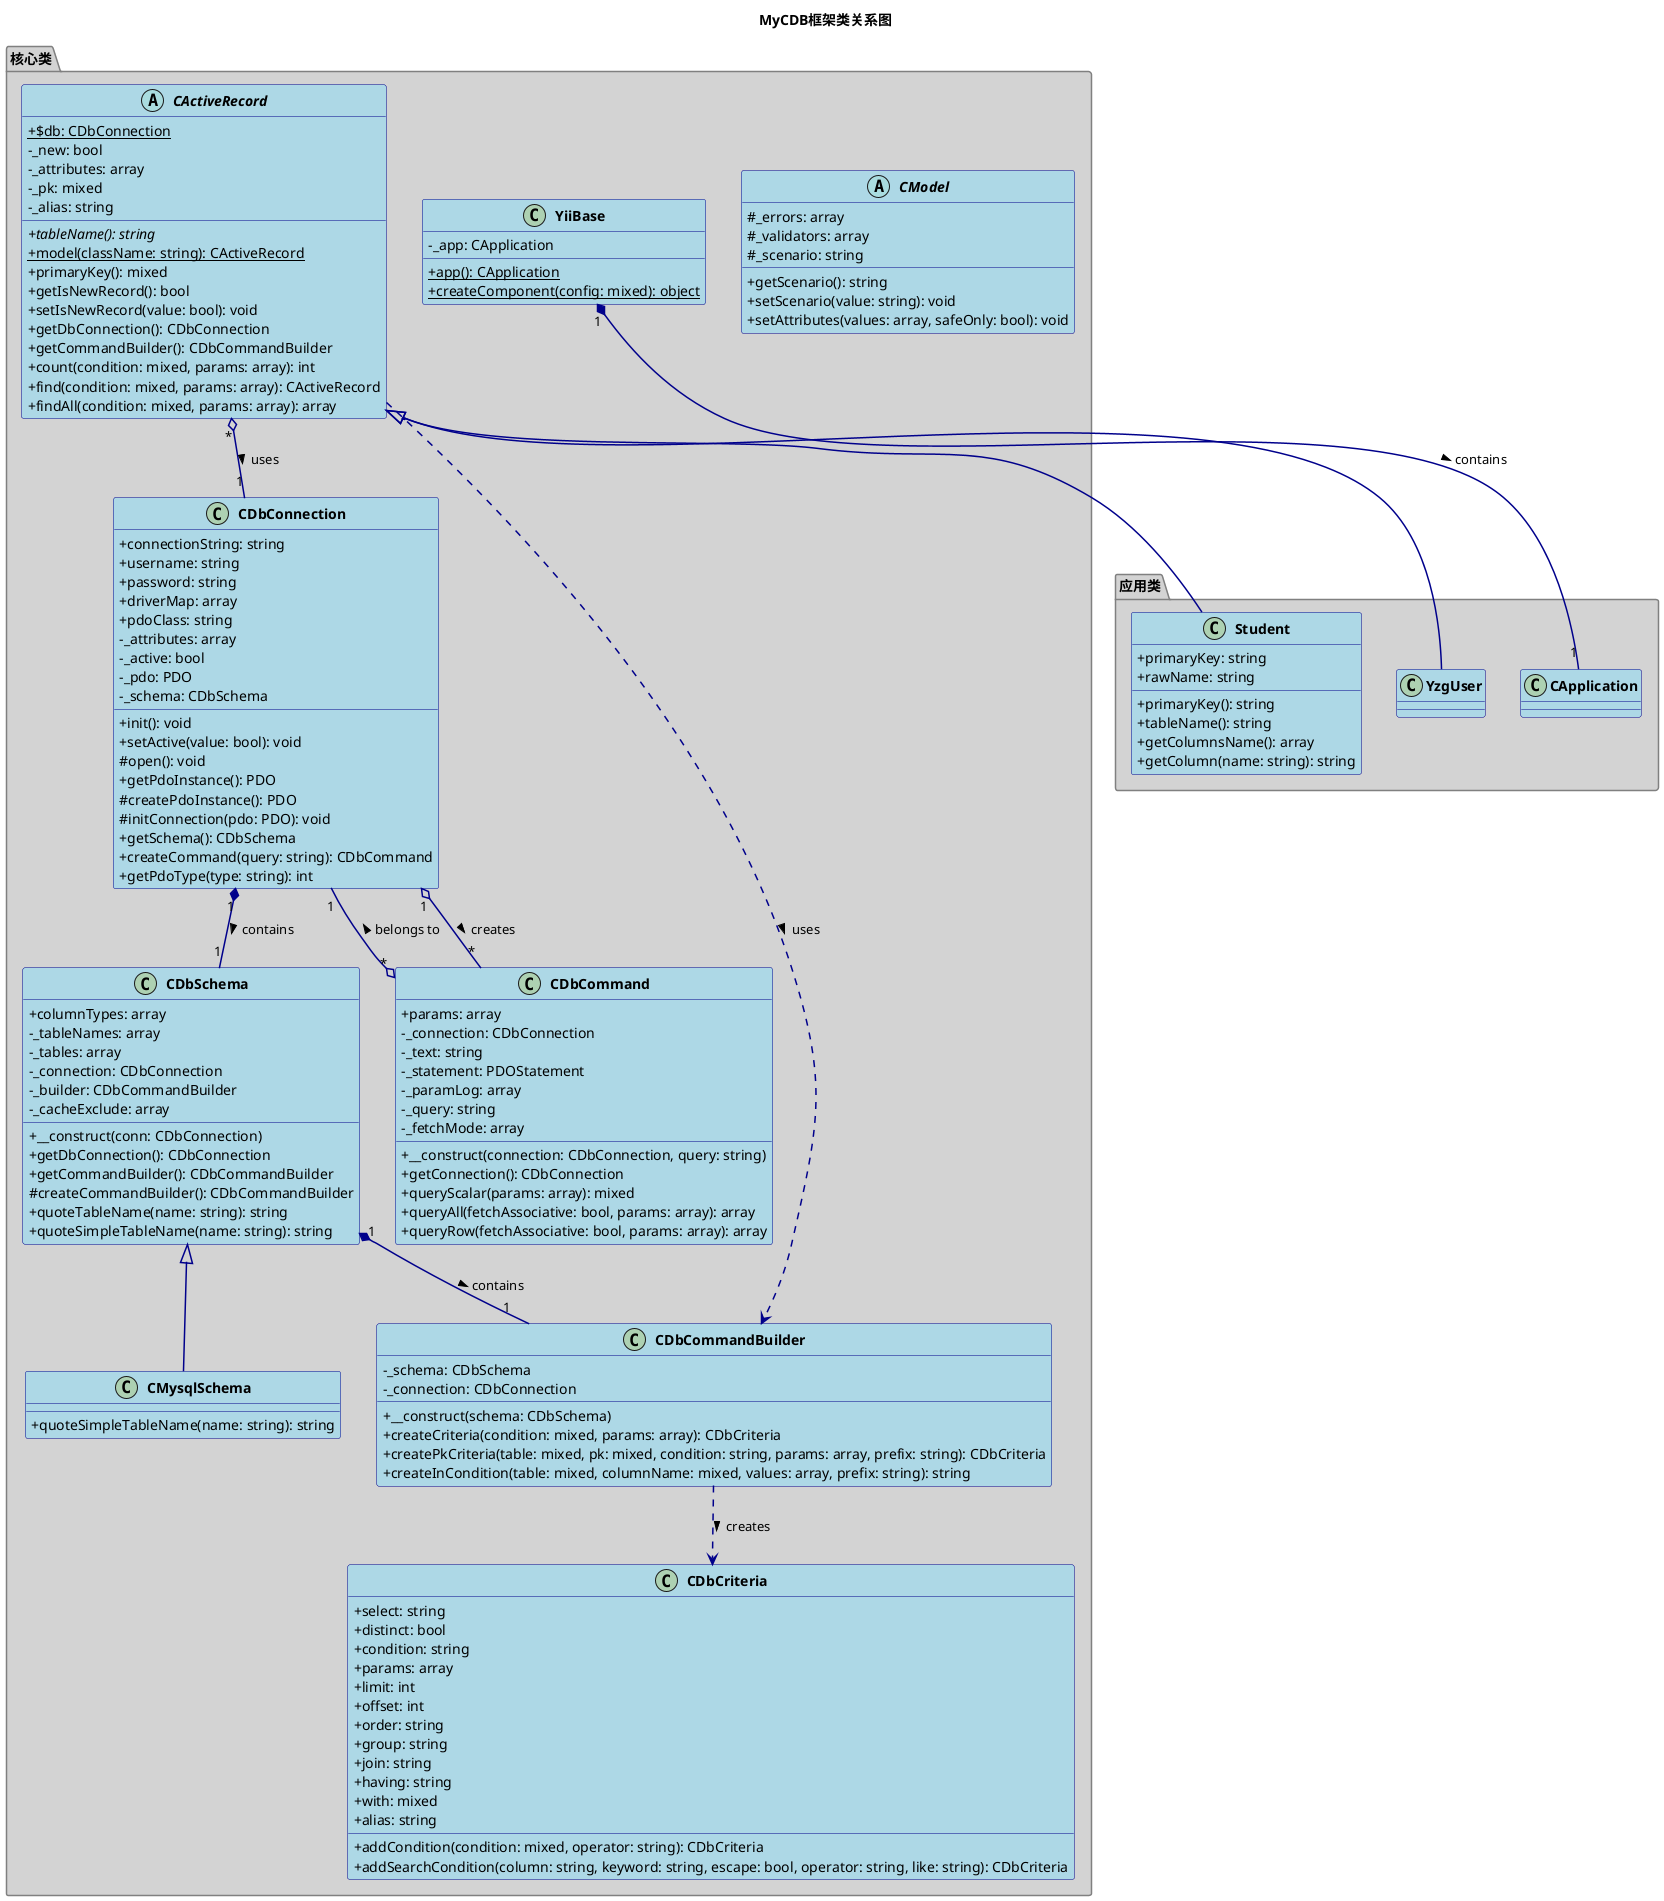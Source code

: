 @startuml MyCDB类关系图

skinparam classAttributeIconSize 0
skinparam classFontStyle bold
skinparam classFontSize 14
skinparam classBackgroundColor LightBlue
skinparam classBorderColor DarkBlue
skinparam arrowColor DarkBlue
skinparam arrowThickness 1.5
skinparam packageBackgroundColor LightGray
skinparam packageBorderColor Gray

title MyCDB框架类关系图

package "核心类" {
  abstract class CModel {
    #_errors: array
    #_validators: array
    #_scenario: string
    +getScenario(): string
    +setScenario(value: string): void
    +setAttributes(values: array, safeOnly: bool): void
  }
  
  abstract class CActiveRecord {
    +{static} $db: CDbConnection
    -_new: bool
    -_attributes: array
    -_pk: mixed
    -_alias: string
    +{abstract} tableName(): string
    +{static} model(className: string): CActiveRecord
    +primaryKey(): mixed
    +getIsNewRecord(): bool
    +setIsNewRecord(value: bool): void
    +getDbConnection(): CDbConnection
    +getCommandBuilder(): CDbCommandBuilder
    +count(condition: mixed, params: array): int
    +find(condition: mixed, params: array): CActiveRecord
    +findAll(condition: mixed, params: array): array
  }
  
  class CDbConnection {
    +connectionString: string
    +username: string
    +password: string
    +driverMap: array
    +pdoClass: string
    -_attributes: array
    -_active: bool
    -_pdo: PDO
    -_schema: CDbSchema
    +init(): void
    +setActive(value: bool): void
    #open(): void
    +getPdoInstance(): PDO
    #createPdoInstance(): PDO
    #initConnection(pdo: PDO): void
    +getSchema(): CDbSchema
    +createCommand(query: string): CDbCommand
    +getPdoType(type: string): int
  }
  
  class CDbCommand {
    +params: array
    -_connection: CDbConnection
    -_text: string
    -_statement: PDOStatement
    -_paramLog: array
    -_query: string
    -_fetchMode: array
    +__construct(connection: CDbConnection, query: string)
    +getConnection(): CDbConnection
    +queryScalar(params: array): mixed
    +queryAll(fetchAssociative: bool, params: array): array
    +queryRow(fetchAssociative: bool, params: array): array
  }
  
  class CDbSchema {
    +columnTypes: array
    -_tableNames: array
    -_tables: array
    -_connection: CDbConnection
    -_builder: CDbCommandBuilder
    -_cacheExclude: array
    +__construct(conn: CDbConnection)
    +getDbConnection(): CDbConnection
    +getCommandBuilder(): CDbCommandBuilder
    #createCommandBuilder(): CDbCommandBuilder
    +quoteTableName(name: string): string
    +quoteSimpleTableName(name: string): string
  }
  
  class CDbCommandBuilder {
    -_schema: CDbSchema
    -_connection: CDbConnection
    +__construct(schema: CDbSchema)
    +createCriteria(condition: mixed, params: array): CDbCriteria
    +createPkCriteria(table: mixed, pk: mixed, condition: string, params: array, prefix: string): CDbCriteria
    +createInCondition(table: mixed, columnName: mixed, values: array, prefix: string): string
  }
  
  class CDbCriteria {
    +select: string
    +distinct: bool
    +condition: string
    +params: array
    +limit: int
    +offset: int
    +order: string
    +group: string
    +join: string
    +having: string
    +with: mixed
    +alias: string
    +addCondition(condition: mixed, operator: string): CDbCriteria
    +addSearchCondition(column: string, keyword: string, escape: bool, operator: string, like: string): CDbCriteria
  }
  
  class CMysqlSchema {
    +quoteSimpleTableName(name: string): string
  }
  
  class YiiBase {
    -_app: CApplication
    +{static} app(): CApplication
    +{static} createComponent(config: mixed): object
  }
}

package "应用类" {
  class Student {
    +primaryKey: string
    +rawName: string
    +primaryKey(): string
    +tableName(): string
    +getColumnsName(): array
    +getColumn(name: string): string
  }
  
  class YzgUser {
  }
  
  class CApplication {
  }
}

' CModel <|-- CActiveRecord
CActiveRecord <|-- Student
CActiveRecord <|-- YzgUser
CDbSchema <|-- CMysqlSchema

CDbConnection "1" *-- "1" CDbSchema : contains >
CDbConnection "1" o-- "*" CDbCommand : creates >
CDbSchema "1" *-- "1" CDbCommandBuilder : contains >
CActiveRecord "*" o-- "1" CDbConnection : uses >
CActiveRecord ..> CDbCommandBuilder : uses >
CDbCommandBuilder ..> CDbCriteria : creates >
CDbCommand "*" o-- "1" CDbConnection : belongs to >
YiiBase "1" *-- "1" CApplication : contains >

@enduml